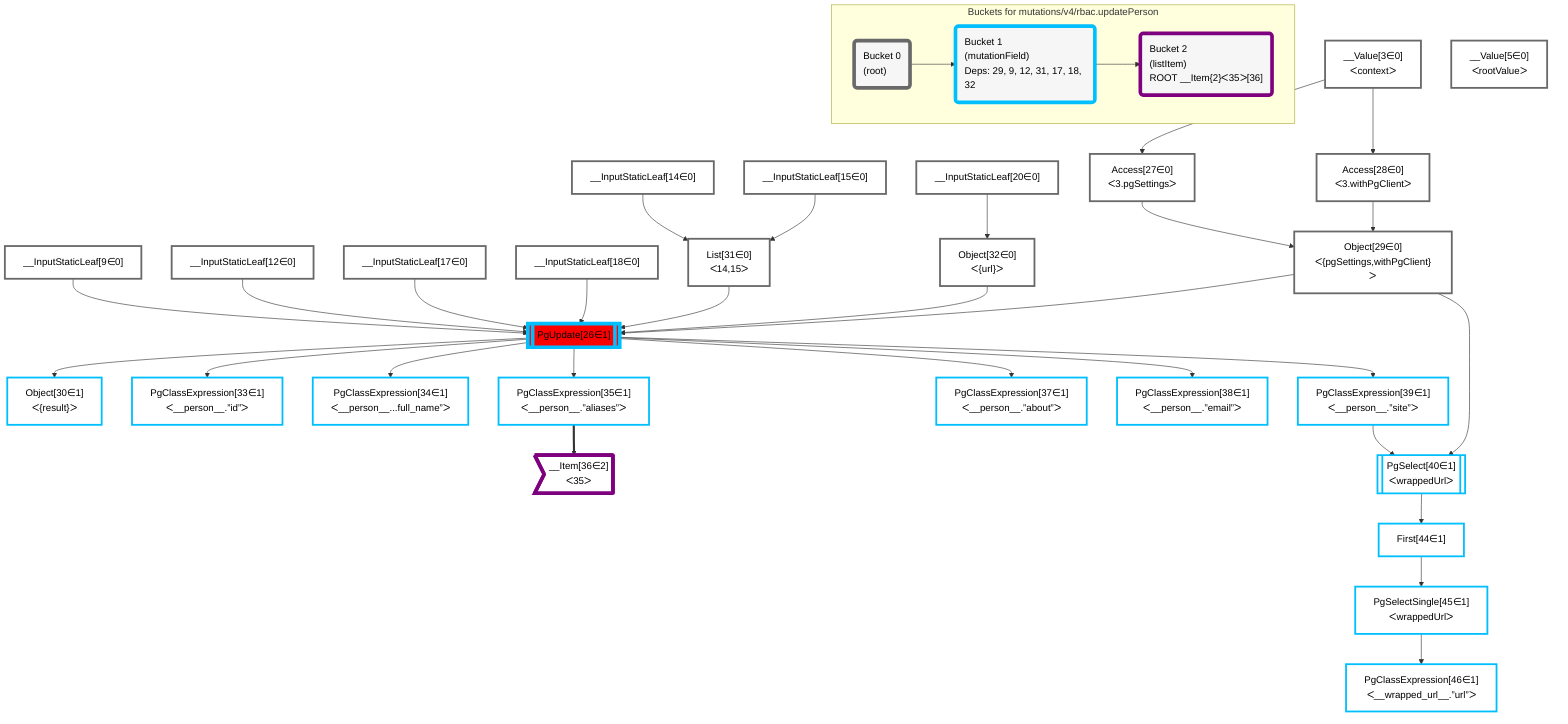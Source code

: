 graph TD
    classDef path fill:#eee,stroke:#000,color:#000
    classDef plan fill:#fff,stroke-width:3px,color:#000
    classDef itemplan fill:#fff,stroke-width:6px,color:#000
    classDef sideeffectplan fill:#f00,stroke-width:6px,color:#000
    classDef bucket fill:#f6f6f6,color:#000,stroke-width:6px,text-align:left


    %% define steps
    __Value3["__Value[3∈0]<br />ᐸcontextᐳ"]:::plan
    __Value5["__Value[5∈0]<br />ᐸrootValueᐳ"]:::plan
    __InputStaticLeaf9["__InputStaticLeaf[9∈0]"]:::plan
    __InputStaticLeaf12["__InputStaticLeaf[12∈0]"]:::plan
    __InputStaticLeaf14["__InputStaticLeaf[14∈0]"]:::plan
    __InputStaticLeaf15["__InputStaticLeaf[15∈0]"]:::plan
    __InputStaticLeaf17["__InputStaticLeaf[17∈0]"]:::plan
    __InputStaticLeaf18["__InputStaticLeaf[18∈0]"]:::plan
    __InputStaticLeaf20["__InputStaticLeaf[20∈0]"]:::plan
    Access27["Access[27∈0]<br />ᐸ3.pgSettingsᐳ"]:::plan
    Access28["Access[28∈0]<br />ᐸ3.withPgClientᐳ"]:::plan
    Object29["Object[29∈0]<br />ᐸ{pgSettings,withPgClient}ᐳ"]:::plan
    List31["List[31∈0]<br />ᐸ14,15ᐳ"]:::plan
    Object32["Object[32∈0]<br />ᐸ{url}ᐳ"]:::plan
    PgUpdate26[["PgUpdate[26∈1]"]]:::sideeffectplan
    Object30["Object[30∈1]<br />ᐸ{result}ᐳ"]:::plan
    PgClassExpression33["PgClassExpression[33∈1]<br />ᐸ__person__.”id”ᐳ"]:::plan
    PgClassExpression34["PgClassExpression[34∈1]<br />ᐸ__person__...full_name”ᐳ"]:::plan
    PgClassExpression35["PgClassExpression[35∈1]<br />ᐸ__person__.”aliases”ᐳ"]:::plan
    __Item36>"__Item[36∈2]<br />ᐸ35ᐳ"]:::itemplan
    PgClassExpression37["PgClassExpression[37∈1]<br />ᐸ__person__.”about”ᐳ"]:::plan
    PgClassExpression38["PgClassExpression[38∈1]<br />ᐸ__person__.”email”ᐳ"]:::plan
    PgClassExpression39["PgClassExpression[39∈1]<br />ᐸ__person__.”site”ᐳ"]:::plan
    PgSelect40[["PgSelect[40∈1]<br />ᐸwrappedUrlᐳ"]]:::plan
    First44["First[44∈1]"]:::plan
    PgSelectSingle45["PgSelectSingle[45∈1]<br />ᐸwrappedUrlᐳ"]:::plan
    PgClassExpression46["PgClassExpression[46∈1]<br />ᐸ__wrapped_url__.”url”ᐳ"]:::plan

    %% plan dependencies
    __Value3 --> Access27
    __Value3 --> Access28
    Access27 & Access28 --> Object29
    __InputStaticLeaf14 & __InputStaticLeaf15 --> List31
    __InputStaticLeaf20 --> Object32
    Object29 & __InputStaticLeaf9 & __InputStaticLeaf12 & List31 & __InputStaticLeaf17 & __InputStaticLeaf18 & Object32 --> PgUpdate26
    PgUpdate26 --> Object30
    PgUpdate26 --> PgClassExpression33
    PgUpdate26 --> PgClassExpression34
    PgUpdate26 --> PgClassExpression35
    PgClassExpression35 ==> __Item36
    PgUpdate26 --> PgClassExpression37
    PgUpdate26 --> PgClassExpression38
    PgUpdate26 --> PgClassExpression39
    Object29 & PgClassExpression39 --> PgSelect40
    PgSelect40 --> First44
    First44 --> PgSelectSingle45
    PgSelectSingle45 --> PgClassExpression46

    %% plan-to-path relationships

    subgraph "Buckets for mutations/v4/rbac.updatePerson"
    Bucket0("Bucket 0<br />(root)"):::bucket
    classDef bucket0 stroke:#696969
    class Bucket0,__Value3,__Value5,__InputStaticLeaf9,__InputStaticLeaf12,__InputStaticLeaf14,__InputStaticLeaf15,__InputStaticLeaf17,__InputStaticLeaf18,__InputStaticLeaf20,Access27,Access28,Object29,List31,Object32 bucket0
    Bucket1("Bucket 1<br />(mutationField)<br />Deps: 29, 9, 12, 31, 17, 18, 32"):::bucket
    classDef bucket1 stroke:#00bfff
    class Bucket1,PgUpdate26,Object30,PgClassExpression33,PgClassExpression34,PgClassExpression35,PgClassExpression37,PgClassExpression38,PgClassExpression39,PgSelect40,First44,PgSelectSingle45,PgClassExpression46 bucket1
    Bucket2("Bucket 2<br />(listItem)<br />ROOT __Item{2}ᐸ35ᐳ[36]"):::bucket
    classDef bucket2 stroke:#7f007f
    class Bucket2,__Item36 bucket2
    Bucket0 --> Bucket1
    Bucket1 --> Bucket2
    end